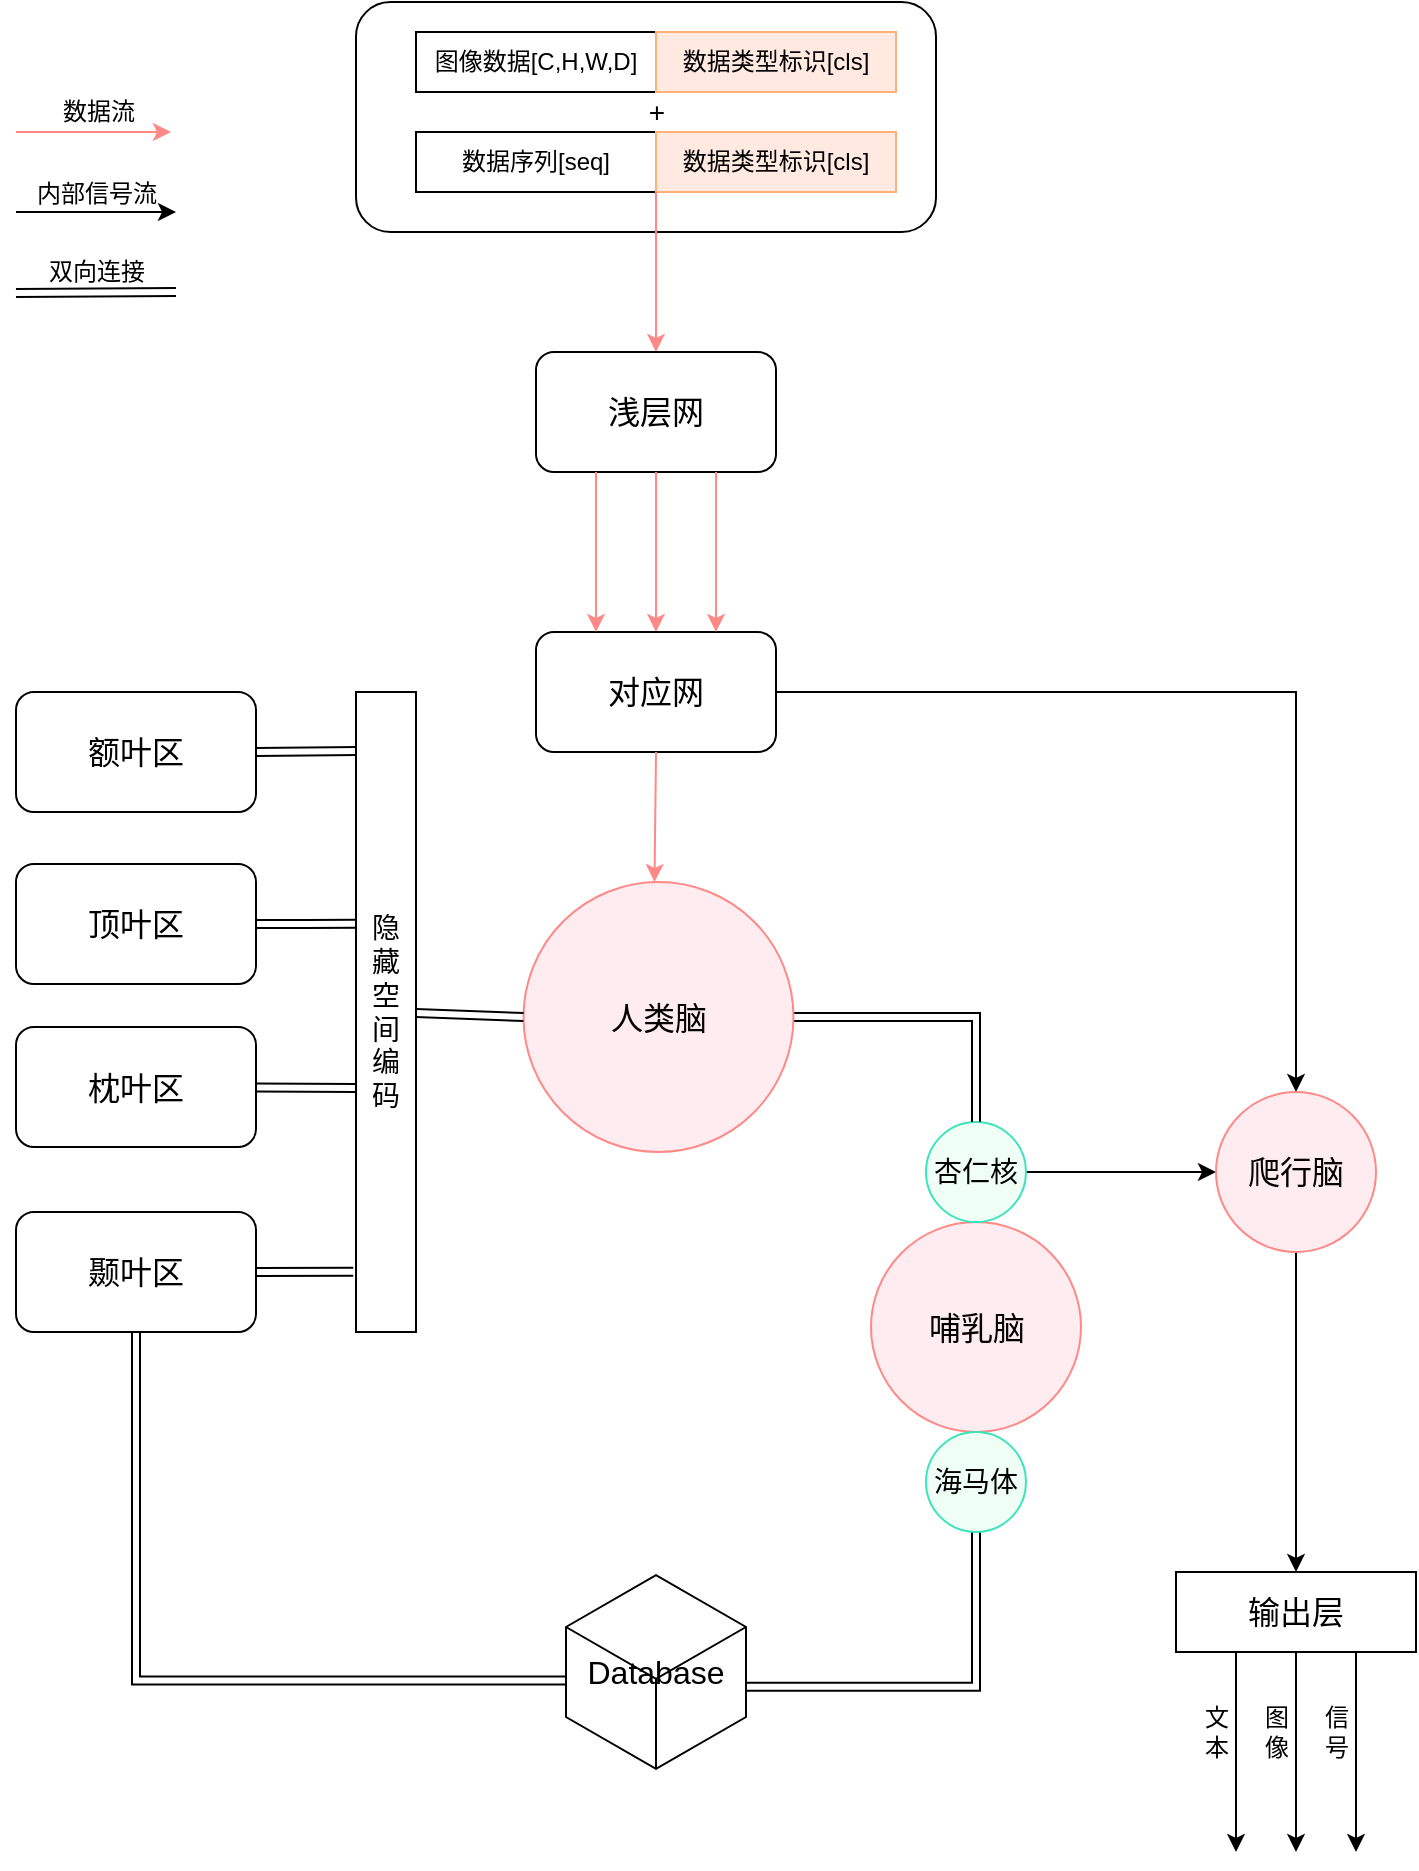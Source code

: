<mxfile version="21.7.5" type="device">
  <diagram id="9026b367-c43d-59dc-8533-dd78b0df729c" name="第 1 页">
    <mxGraphModel dx="940" dy="702" grid="1" gridSize="10" guides="1" tooltips="1" connect="1" arrows="1" fold="1" page="0" pageScale="1" pageWidth="827" pageHeight="1169" background="#FFFFFF" style="azure" math="0" shadow="0">
      <root>
        <mxCell id="0" />
        <mxCell id="1" parent="0" />
        <mxCell id="yP4HdvnU_koDg8SmlE66-13" value="" style="rounded=1;whiteSpace=wrap;html=1;fontSize=12;" parent="1" vertex="1">
          <mxGeometry x="210" y="55" width="290" height="115" as="geometry" />
        </mxCell>
        <mxCell id="onUvSt0FVVwOG73gFmEF-1" value="数据序列[seq]" style="rounded=0;whiteSpace=wrap;html=1;" parent="1" vertex="1">
          <mxGeometry x="240" y="120" width="120" height="30" as="geometry" />
        </mxCell>
        <mxCell id="onUvSt0FVVwOG73gFmEF-2" value="数据类型标识[cls]" style="rounded=0;whiteSpace=wrap;html=1;fillColor=#ffe9e0;strokeColor=#ffb076;" parent="1" vertex="1">
          <mxGeometry x="360" y="120" width="120" height="30" as="geometry" />
        </mxCell>
        <mxCell id="onUvSt0FVVwOG73gFmEF-3" value="" style="endArrow=classic;html=1;rounded=0;fillColor=#ffecf1;strokeColor=#ff8987;" parent="1" edge="1">
          <mxGeometry width="50" height="50" relative="1" as="geometry">
            <mxPoint x="360" y="150" as="sourcePoint" />
            <mxPoint x="360" y="230" as="targetPoint" />
          </mxGeometry>
        </mxCell>
        <mxCell id="onUvSt0FVVwOG73gFmEF-4" value="&lt;font style=&quot;font-size: 16px&quot;&gt;浅层网&lt;/font&gt;" style="rounded=1;whiteSpace=wrap;html=1;" parent="1" vertex="1">
          <mxGeometry x="300" y="230" width="120" height="60" as="geometry" />
        </mxCell>
        <mxCell id="onUvSt0FVVwOG73gFmEF-5" value="" style="endArrow=classic;html=1;rounded=0;fillColor=#ffecf1;strokeColor=#ff8987;" parent="1" edge="1">
          <mxGeometry width="50" height="50" relative="1" as="geometry">
            <mxPoint x="360" y="290" as="sourcePoint" />
            <mxPoint x="360" y="370" as="targetPoint" />
          </mxGeometry>
        </mxCell>
        <mxCell id="onUvSt0FVVwOG73gFmEF-21" style="edgeStyle=orthogonalEdgeStyle;rounded=0;orthogonalLoop=1;jettySize=auto;html=1;exitX=1;exitY=0.5;exitDx=0;exitDy=0;entryX=0.5;entryY=0;entryDx=0;entryDy=0;fontSize=14;" parent="1" source="onUvSt0FVVwOG73gFmEF-6" target="onUvSt0FVVwOG73gFmEF-17" edge="1">
          <mxGeometry relative="1" as="geometry" />
        </mxCell>
        <mxCell id="onUvSt0FVVwOG73gFmEF-6" value="&lt;font style=&quot;font-size: 16px&quot;&gt;对应网&lt;/font&gt;" style="rounded=1;whiteSpace=wrap;html=1;" parent="1" vertex="1">
          <mxGeometry x="300" y="370" width="120" height="60" as="geometry" />
        </mxCell>
        <mxCell id="onUvSt0FVVwOG73gFmEF-7" value="图像数据[C,H,W,D]" style="rounded=0;whiteSpace=wrap;html=1;" parent="1" vertex="1">
          <mxGeometry x="240" y="70" width="120" height="30" as="geometry" />
        </mxCell>
        <mxCell id="onUvSt0FVVwOG73gFmEF-9" value="数据类型标识[cls]" style="rounded=0;whiteSpace=wrap;html=1;fillColor=#ffe9e0;strokeColor=#ffb076;" parent="1" vertex="1">
          <mxGeometry x="360" y="70" width="120" height="30" as="geometry" />
        </mxCell>
        <mxCell id="onUvSt0FVVwOG73gFmEF-11" value="+" style="text;html=1;align=center;verticalAlign=middle;resizable=0;points=[];autosize=1;strokeColor=none;fillColor=none;fontSize=14;" parent="1" vertex="1">
          <mxGeometry x="350" y="100" width="20" height="20" as="geometry" />
        </mxCell>
        <mxCell id="onUvSt0FVVwOG73gFmEF-12" value="" style="endArrow=classic;html=1;rounded=0;fillColor=#ffecf1;strokeColor=#ff8987;" parent="1" edge="1">
          <mxGeometry width="50" height="50" relative="1" as="geometry">
            <mxPoint x="330" y="290" as="sourcePoint" />
            <mxPoint x="330" y="370" as="targetPoint" />
          </mxGeometry>
        </mxCell>
        <mxCell id="onUvSt0FVVwOG73gFmEF-13" value="" style="endArrow=classic;html=1;rounded=0;fillColor=#ffecf1;strokeColor=#ff8987;" parent="1" edge="1">
          <mxGeometry width="50" height="50" relative="1" as="geometry">
            <mxPoint x="390" y="290" as="sourcePoint" />
            <mxPoint x="390" y="370" as="targetPoint" />
          </mxGeometry>
        </mxCell>
        <mxCell id="onUvSt0FVVwOG73gFmEF-14" value="&lt;font style=&quot;font-size: 16px&quot;&gt;哺乳脑&lt;/font&gt;" style="ellipse;whiteSpace=wrap;html=1;aspect=fixed;fontSize=14;fillColor=#ffecf1;strokeColor=#ff8987;" parent="1" vertex="1">
          <mxGeometry x="467.5" y="665" width="105" height="105" as="geometry" />
        </mxCell>
        <mxCell id="onUvSt0FVVwOG73gFmEF-28" style="edgeStyle=orthogonalEdgeStyle;rounded=0;orthogonalLoop=1;jettySize=auto;html=1;exitX=1;exitY=0.5;exitDx=0;exitDy=0;entryX=0;entryY=0.5;entryDx=0;entryDy=0;fontSize=12;" parent="1" source="onUvSt0FVVwOG73gFmEF-15" target="onUvSt0FVVwOG73gFmEF-17" edge="1">
          <mxGeometry relative="1" as="geometry">
            <Array as="points">
              <mxPoint x="640" y="640" />
            </Array>
          </mxGeometry>
        </mxCell>
        <mxCell id="onUvSt0FVVwOG73gFmEF-15" value="杏仁核" style="ellipse;whiteSpace=wrap;html=1;aspect=fixed;fontSize=14;fillColor=#f0fff5;strokeColor=#3ce4bb;" parent="1" vertex="1">
          <mxGeometry x="495" y="615" width="50" height="50" as="geometry" />
        </mxCell>
        <mxCell id="onUvSt0FVVwOG73gFmEF-38" style="edgeStyle=orthogonalEdgeStyle;rounded=0;orthogonalLoop=1;jettySize=auto;html=1;entryX=0.5;entryY=0;entryDx=0;entryDy=0;fontSize=12;shape=link;" parent="1" source="onUvSt0FVVwOG73gFmEF-16" target="onUvSt0FVVwOG73gFmEF-15" edge="1">
          <mxGeometry relative="1" as="geometry" />
        </mxCell>
        <mxCell id="onUvSt0FVVwOG73gFmEF-16" value="&lt;font style=&quot;font-size: 16px&quot;&gt;人类脑&lt;/font&gt;" style="ellipse;whiteSpace=wrap;html=1;aspect=fixed;fontSize=14;fillColor=#ffecf1;strokeColor=#ff8987;" parent="1" vertex="1">
          <mxGeometry x="293.75" y="495" width="135" height="135" as="geometry" />
        </mxCell>
        <mxCell id="onUvSt0FVVwOG73gFmEF-29" style="edgeStyle=orthogonalEdgeStyle;rounded=0;orthogonalLoop=1;jettySize=auto;html=1;exitX=0.5;exitY=1;exitDx=0;exitDy=0;fontSize=12;" parent="1" source="onUvSt0FVVwOG73gFmEF-17" edge="1">
          <mxGeometry relative="1" as="geometry">
            <mxPoint x="680" y="840" as="targetPoint" />
          </mxGeometry>
        </mxCell>
        <mxCell id="onUvSt0FVVwOG73gFmEF-17" value="&lt;font style=&quot;font-size: 16px&quot;&gt;爬行脑&lt;/font&gt;" style="ellipse;whiteSpace=wrap;html=1;aspect=fixed;fontSize=14;fillColor=#ffecf1;strokeColor=#ff8987;" parent="1" vertex="1">
          <mxGeometry x="640" y="600" width="80" height="80" as="geometry" />
        </mxCell>
        <mxCell id="onUvSt0FVVwOG73gFmEF-20" value="" style="endArrow=classic;html=1;rounded=0;fillColor=#ffecf1;strokeColor=#ff8987;entryX=0.5;entryY=0;entryDx=0;entryDy=0;exitX=0.5;exitY=1;exitDx=0;exitDy=0;" parent="1" source="onUvSt0FVVwOG73gFmEF-6" edge="1">
          <mxGeometry width="50" height="50" relative="1" as="geometry">
            <mxPoint x="358" y="430" as="sourcePoint" />
            <mxPoint x="359.25" y="495" as="targetPoint" />
            <Array as="points" />
          </mxGeometry>
        </mxCell>
        <mxCell id="onUvSt0FVVwOG73gFmEF-22" value="" style="endArrow=classic;html=1;rounded=0;fillColor=#ffecf1;strokeColor=#ff8987;" parent="1" edge="1">
          <mxGeometry width="50" height="50" relative="1" as="geometry">
            <mxPoint x="40" y="120" as="sourcePoint" />
            <mxPoint x="117.5" y="120" as="targetPoint" />
          </mxGeometry>
        </mxCell>
        <mxCell id="onUvSt0FVVwOG73gFmEF-24" value="数据流" style="edgeLabel;html=1;align=center;verticalAlign=middle;resizable=0;points=[];fontSize=12;childText;" parent="onUvSt0FVVwOG73gFmEF-22" vertex="1" connectable="0">
          <mxGeometry x="0.378" y="3" relative="1" as="geometry">
            <mxPoint x="-13" y="-7" as="offset" />
          </mxGeometry>
        </mxCell>
        <mxCell id="onUvSt0FVVwOG73gFmEF-23" style="edgeStyle=orthogonalEdgeStyle;rounded=0;orthogonalLoop=1;jettySize=auto;html=1;exitX=1;exitY=0.5;exitDx=0;exitDy=0;fontSize=14;" parent="1" edge="1">
          <mxGeometry relative="1" as="geometry">
            <mxPoint x="40" y="160" as="sourcePoint" />
            <mxPoint x="120" y="160" as="targetPoint" />
            <Array as="points">
              <mxPoint x="70" y="160" />
              <mxPoint x="70" y="160" />
            </Array>
          </mxGeometry>
        </mxCell>
        <mxCell id="onUvSt0FVVwOG73gFmEF-25" value="&lt;font style=&quot;font-size: 12px&quot;&gt;内部信号流&lt;/font&gt;" style="text;html=1;align=center;verticalAlign=middle;resizable=0;points=[];autosize=1;strokeColor=none;fillColor=none;fontSize=14;" parent="1" vertex="1">
          <mxGeometry x="40" y="140" width="80" height="20" as="geometry" />
        </mxCell>
        <mxCell id="onUvSt0FVVwOG73gFmEF-55" style="rounded=0;orthogonalLoop=1;jettySize=auto;html=1;exitX=1;exitY=0.5;exitDx=0;exitDy=0;entryX=0.033;entryY=0.092;entryDx=0;entryDy=0;entryPerimeter=0;fontSize=12;shape=link;" parent="1" source="onUvSt0FVVwOG73gFmEF-27" target="onUvSt0FVVwOG73gFmEF-46" edge="1">
          <mxGeometry relative="1" as="geometry" />
        </mxCell>
        <mxCell id="onUvSt0FVVwOG73gFmEF-27" value="&lt;font style=&quot;font-size: 16px&quot;&gt;额叶区&lt;/font&gt;" style="rounded=1;whiteSpace=wrap;html=1;fontSize=12;" parent="1" vertex="1">
          <mxGeometry x="40" y="400" width="120" height="60" as="geometry" />
        </mxCell>
        <mxCell id="onUvSt0FVVwOG73gFmEF-48" style="edgeStyle=orthogonalEdgeStyle;rounded=0;orthogonalLoop=1;jettySize=auto;html=1;exitX=1;exitY=0.5;exitDx=0;exitDy=0;entryX=0.017;entryY=0.362;entryDx=0;entryDy=0;entryPerimeter=0;fontSize=12;shape=link;" parent="1" source="onUvSt0FVVwOG73gFmEF-30" target="onUvSt0FVVwOG73gFmEF-46" edge="1">
          <mxGeometry relative="1" as="geometry" />
        </mxCell>
        <mxCell id="onUvSt0FVVwOG73gFmEF-30" value="&lt;font style=&quot;font-size: 16px&quot;&gt;顶叶区&lt;/font&gt;" style="rounded=1;whiteSpace=wrap;html=1;fontSize=12;" parent="1" vertex="1">
          <mxGeometry x="40" y="486" width="120" height="60" as="geometry" />
        </mxCell>
        <mxCell id="yP4HdvnU_koDg8SmlE66-1" style="rounded=0;orthogonalLoop=1;jettySize=auto;html=1;fontSize=12;shape=link;" parent="1" source="onUvSt0FVVwOG73gFmEF-31" edge="1">
          <mxGeometry relative="1" as="geometry">
            <mxPoint x="210" y="598" as="targetPoint" />
          </mxGeometry>
        </mxCell>
        <mxCell id="onUvSt0FVVwOG73gFmEF-31" value="&lt;font style=&quot;font-size: 16px&quot;&gt;枕叶区&lt;/font&gt;" style="rounded=1;whiteSpace=wrap;html=1;fontSize=12;" parent="1" vertex="1">
          <mxGeometry x="40" y="567.5" width="120" height="60" as="geometry" />
        </mxCell>
        <mxCell id="onUvSt0FVVwOG73gFmEF-40" style="edgeStyle=orthogonalEdgeStyle;rounded=0;orthogonalLoop=1;jettySize=auto;html=1;entryX=0.009;entryY=0.542;entryDx=0;entryDy=0;entryPerimeter=0;fontSize=12;exitX=0.5;exitY=1;exitDx=0;exitDy=0;shape=link;" parent="1" source="onUvSt0FVVwOG73gFmEF-32" target="onUvSt0FVVwOG73gFmEF-34" edge="1">
          <mxGeometry relative="1" as="geometry" />
        </mxCell>
        <mxCell id="onUvSt0FVVwOG73gFmEF-58" style="rounded=0;orthogonalLoop=1;jettySize=auto;html=1;exitX=1;exitY=0.5;exitDx=0;exitDy=0;entryX=-0.047;entryY=0.906;entryDx=0;entryDy=0;entryPerimeter=0;fontSize=12;shape=link;" parent="1" source="onUvSt0FVVwOG73gFmEF-32" target="onUvSt0FVVwOG73gFmEF-46" edge="1">
          <mxGeometry relative="1" as="geometry" />
        </mxCell>
        <mxCell id="onUvSt0FVVwOG73gFmEF-32" value="&lt;font style=&quot;font-size: 16px&quot;&gt;颞叶区&lt;/font&gt;" style="rounded=1;whiteSpace=wrap;html=1;fontSize=12;" parent="1" vertex="1">
          <mxGeometry x="40" y="660" width="120" height="60" as="geometry" />
        </mxCell>
        <mxCell id="onUvSt0FVVwOG73gFmEF-34" value="&lt;font style=&quot;font-size: 16px&quot;&gt;Database&lt;/font&gt;" style="html=1;whiteSpace=wrap;aspect=fixed;shape=isoCube;backgroundOutline=1;fontSize=12;" parent="1" vertex="1">
          <mxGeometry x="315" y="840" width="90" height="100" as="geometry" />
        </mxCell>
        <mxCell id="onUvSt0FVVwOG73gFmEF-37" style="edgeStyle=orthogonalEdgeStyle;rounded=0;orthogonalLoop=1;jettySize=auto;html=1;exitX=0.5;exitY=1;exitDx=0;exitDy=0;entryX=1.004;entryY=0.574;entryDx=0;entryDy=0;entryPerimeter=0;fontSize=12;shape=link;" parent="1" source="onUvSt0FVVwOG73gFmEF-36" target="onUvSt0FVVwOG73gFmEF-34" edge="1">
          <mxGeometry relative="1" as="geometry" />
        </mxCell>
        <mxCell id="onUvSt0FVVwOG73gFmEF-36" value="海马体" style="ellipse;whiteSpace=wrap;html=1;aspect=fixed;fontSize=14;fillColor=#f0fff5;strokeColor=#3ce4bb;" parent="1" vertex="1">
          <mxGeometry x="495" y="770" width="50" height="50" as="geometry" />
        </mxCell>
        <mxCell id="yP4HdvnU_koDg8SmlE66-2" style="rounded=0;orthogonalLoop=1;jettySize=auto;html=1;entryX=0;entryY=0.5;entryDx=0;entryDy=0;fontSize=12;shape=link;" parent="1" source="onUvSt0FVVwOG73gFmEF-46" target="onUvSt0FVVwOG73gFmEF-16" edge="1">
          <mxGeometry relative="1" as="geometry" />
        </mxCell>
        <mxCell id="onUvSt0FVVwOG73gFmEF-46" value="&lt;font style=&quot;font-size: 14px&quot;&gt;隐&lt;br&gt;藏&lt;br&gt;空&lt;br&gt;间&lt;br&gt;编&lt;br&gt;码&lt;/font&gt;" style="rounded=0;whiteSpace=wrap;html=1;fontSize=12;" parent="1" vertex="1">
          <mxGeometry x="210" y="400" width="30" height="320" as="geometry" />
        </mxCell>
        <mxCell id="onUvSt0FVVwOG73gFmEF-54" style="edgeStyle=orthogonalEdgeStyle;rounded=0;orthogonalLoop=1;jettySize=auto;html=1;exitX=0.5;exitY=1;exitDx=0;exitDy=0;fontSize=12;" parent="1" source="onUvSt0FVVwOG73gFmEF-46" target="onUvSt0FVVwOG73gFmEF-46" edge="1">
          <mxGeometry relative="1" as="geometry" />
        </mxCell>
        <mxCell id="yP4HdvnU_koDg8SmlE66-4" style="rounded=0;orthogonalLoop=1;jettySize=auto;html=1;exitX=1;exitY=0.5;exitDx=0;exitDy=0;fontSize=12;shape=link;" parent="1" edge="1">
          <mxGeometry relative="1" as="geometry">
            <mxPoint x="40.0" y="200.56" as="sourcePoint" />
            <mxPoint x="120" y="200" as="targetPoint" />
          </mxGeometry>
        </mxCell>
        <mxCell id="yP4HdvnU_koDg8SmlE66-5" value="双向连接" style="text;html=1;align=center;verticalAlign=middle;resizable=0;points=[];autosize=1;strokeColor=none;fillColor=none;fontSize=12;" parent="1" vertex="1">
          <mxGeometry x="50" y="180" width="60" height="20" as="geometry" />
        </mxCell>
        <mxCell id="yP4HdvnU_koDg8SmlE66-7" style="edgeStyle=orthogonalEdgeStyle;rounded=0;orthogonalLoop=1;jettySize=auto;html=1;exitX=0.25;exitY=1;exitDx=0;exitDy=0;fontSize=12;" parent="1" source="yP4HdvnU_koDg8SmlE66-6" edge="1">
          <mxGeometry relative="1" as="geometry">
            <mxPoint x="650" y="980" as="targetPoint" />
          </mxGeometry>
        </mxCell>
        <mxCell id="yP4HdvnU_koDg8SmlE66-8" style="edgeStyle=orthogonalEdgeStyle;rounded=0;orthogonalLoop=1;jettySize=auto;html=1;exitX=0.5;exitY=1;exitDx=0;exitDy=0;fontSize=12;" parent="1" source="yP4HdvnU_koDg8SmlE66-6" edge="1">
          <mxGeometry relative="1" as="geometry">
            <mxPoint x="680" y="980" as="targetPoint" />
          </mxGeometry>
        </mxCell>
        <mxCell id="yP4HdvnU_koDg8SmlE66-9" style="edgeStyle=orthogonalEdgeStyle;rounded=0;orthogonalLoop=1;jettySize=auto;html=1;exitX=0.75;exitY=1;exitDx=0;exitDy=0;fontSize=12;" parent="1" source="yP4HdvnU_koDg8SmlE66-6" edge="1">
          <mxGeometry relative="1" as="geometry">
            <mxPoint x="710" y="980" as="targetPoint" />
          </mxGeometry>
        </mxCell>
        <mxCell id="yP4HdvnU_koDg8SmlE66-6" value="&lt;font style=&quot;font-size: 16px&quot;&gt;输出层&lt;/font&gt;" style="rounded=0;whiteSpace=wrap;html=1;fontSize=12;" parent="1" vertex="1">
          <mxGeometry x="620" y="840" width="120" height="40" as="geometry" />
        </mxCell>
        <mxCell id="yP4HdvnU_koDg8SmlE66-10" value="文&lt;br&gt;本" style="text;html=1;align=center;verticalAlign=middle;resizable=0;points=[];autosize=1;strokeColor=none;fillColor=none;fontSize=12;" parent="1" vertex="1">
          <mxGeometry x="625" y="905" width="30" height="30" as="geometry" />
        </mxCell>
        <mxCell id="yP4HdvnU_koDg8SmlE66-11" value="图&lt;br&gt;像" style="text;html=1;align=center;verticalAlign=middle;resizable=0;points=[];autosize=1;strokeColor=none;fillColor=none;fontSize=12;" parent="1" vertex="1">
          <mxGeometry x="655" y="905" width="30" height="30" as="geometry" />
        </mxCell>
        <mxCell id="yP4HdvnU_koDg8SmlE66-12" value="信&lt;br&gt;号" style="text;html=1;align=center;verticalAlign=middle;resizable=0;points=[];autosize=1;strokeColor=none;fillColor=none;fontSize=12;" parent="1" vertex="1">
          <mxGeometry x="685" y="905" width="30" height="30" as="geometry" />
        </mxCell>
      </root>
    </mxGraphModel>
  </diagram>
</mxfile>
